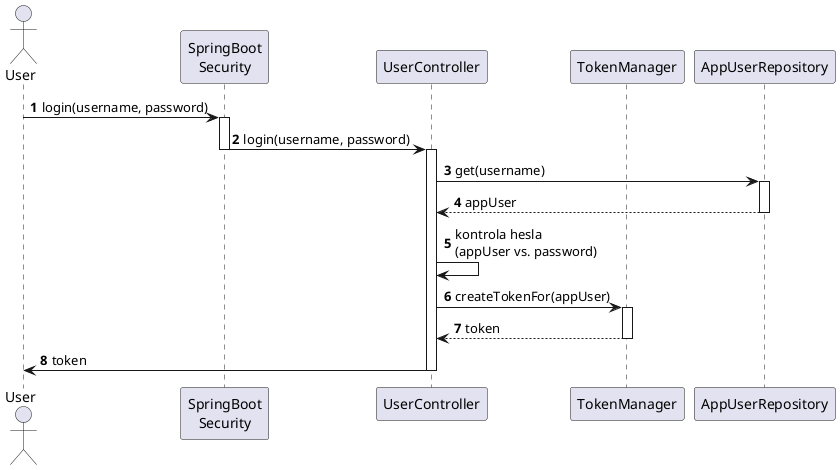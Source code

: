 @startuml
'https://plantuml.com/sequence-diagram

autonumber

actor User as u
participant "SpringBoot\nSecurity" as ss
participant UserController as uc
participant TokenManager as tm
participant AppUserRepository as r

u -> ss : login(username, password)
activate ss
ss -> uc : login(username, password)
deactivate ss
activate uc
uc -> r : get(username)
activate r
uc <-- r : appUser
deactivate r
uc -> uc : kontrola hesla\n(appUser vs. password)
uc -> tm : createTokenFor(appUser)
activate tm
uc <-- tm : token
deactivate tm
uc -> u : token
deactivate uc

@enduml
